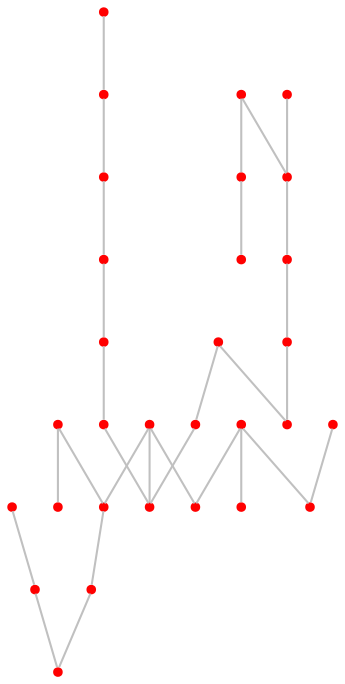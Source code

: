 graph {
	0 [color=red shape=point]
	1 [color=red shape=point]
	2 [color=red shape=point]
	3 [color=red shape=point]
	4 [color=red shape=point]
	5 [color=red shape=point]
	6 [color=red shape=point]
	7 [color=red shape=point]
	8 [color=red shape=point]
	9 [color=red shape=point]
	10 [color=red shape=point]
	11 [color=red shape=point]
	12 [color=red shape=point]
	13 [color=red shape=point]
	14 [color=red shape=point]
	15 [color=red shape=point]
	16 [color=red shape=point]
	17 [color=red shape=point]
	18 [color=red shape=point]
	19 [color=red shape=point]
	20 [color=red shape=point]
	21 [color=red shape=point]
	22 [color=red shape=point]
	23 [color=red shape=point]
	24 [color=red shape=point]
	25 [color=red shape=point]
	26 [color=red shape=point]
	27 [color=red shape=point]
	28 [color=red shape=point]
	29 [color=red shape=point]
	2 -- 0 [color=gray]
	3 -- 2 [color=gray]
	26 -- 25 [color=gray]
	11 -- 7 [color=gray]
	29 -- 28 [color=gray]
	6 -- 4 [color=gray]
	13 -- 3 [color=gray]
	1 -- 0 [color=gray]
	18 -- 14 [color=gray]
	10 -- 8 [color=gray]
	17 -- 16 [color=gray]
	13 -- 9 [color=gray]
	13 -- 12 [color=gray]
	20 -- 19 [color=gray]
	22 -- 21 [color=gray]
	28 -- 27 [color=gray]
	10 -- 7 [color=gray]
	5 -- 1 [color=gray]
	24 -- 20 [color=gray]
	23 -- 22 [color=gray]
	18 -- 16 [color=gray]
	6 -- 3 [color=gray]
	15 -- 12 [color=gray]
	24 -- 22 [color=gray]
	27 -- 26 [color=gray]
	21 -- 17 [color=gray]
	14 -- 12 [color=gray]
	25 -- 15 [color=gray]
	10 -- 9 [color=gray]
}
